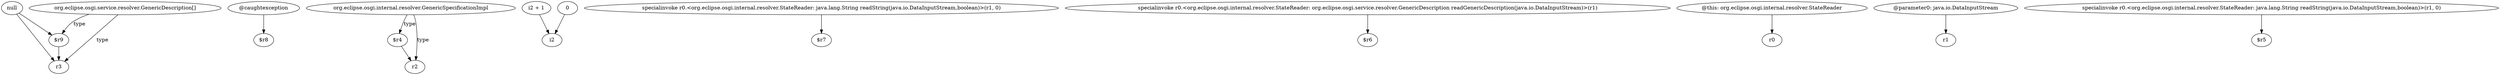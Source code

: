 digraph g {
0[label="null"]
1[label="$r9"]
0->1[label=""]
2[label="@caughtexception"]
3[label="$r8"]
2->3[label=""]
4[label="$r4"]
5[label="r2"]
4->5[label=""]
6[label="org.eclipse.osgi.internal.resolver.GenericSpecificationImpl"]
6->4[label="type"]
7[label="i2 + 1"]
8[label="i2"]
7->8[label=""]
9[label="specialinvoke r0.<org.eclipse.osgi.internal.resolver.StateReader: java.lang.String readString(java.io.DataInputStream,boolean)>(r1, 0)"]
10[label="$r7"]
9->10[label=""]
6->5[label="type"]
11[label="specialinvoke r0.<org.eclipse.osgi.internal.resolver.StateReader: org.eclipse.osgi.service.resolver.GenericDescription readGenericDescription(java.io.DataInputStream)>(r1)"]
12[label="$r6"]
11->12[label=""]
13[label="org.eclipse.osgi.service.resolver.GenericDescription[]"]
14[label="r3"]
13->14[label="type"]
15[label="@this: org.eclipse.osgi.internal.resolver.StateReader"]
16[label="r0"]
15->16[label=""]
13->1[label="type"]
17[label="@parameter0: java.io.DataInputStream"]
18[label="r1"]
17->18[label=""]
19[label="specialinvoke r0.<org.eclipse.osgi.internal.resolver.StateReader: java.lang.String readString(java.io.DataInputStream,boolean)>(r1, 0)"]
20[label="$r5"]
19->20[label=""]
1->14[label=""]
0->14[label=""]
21[label="0"]
21->8[label=""]
}